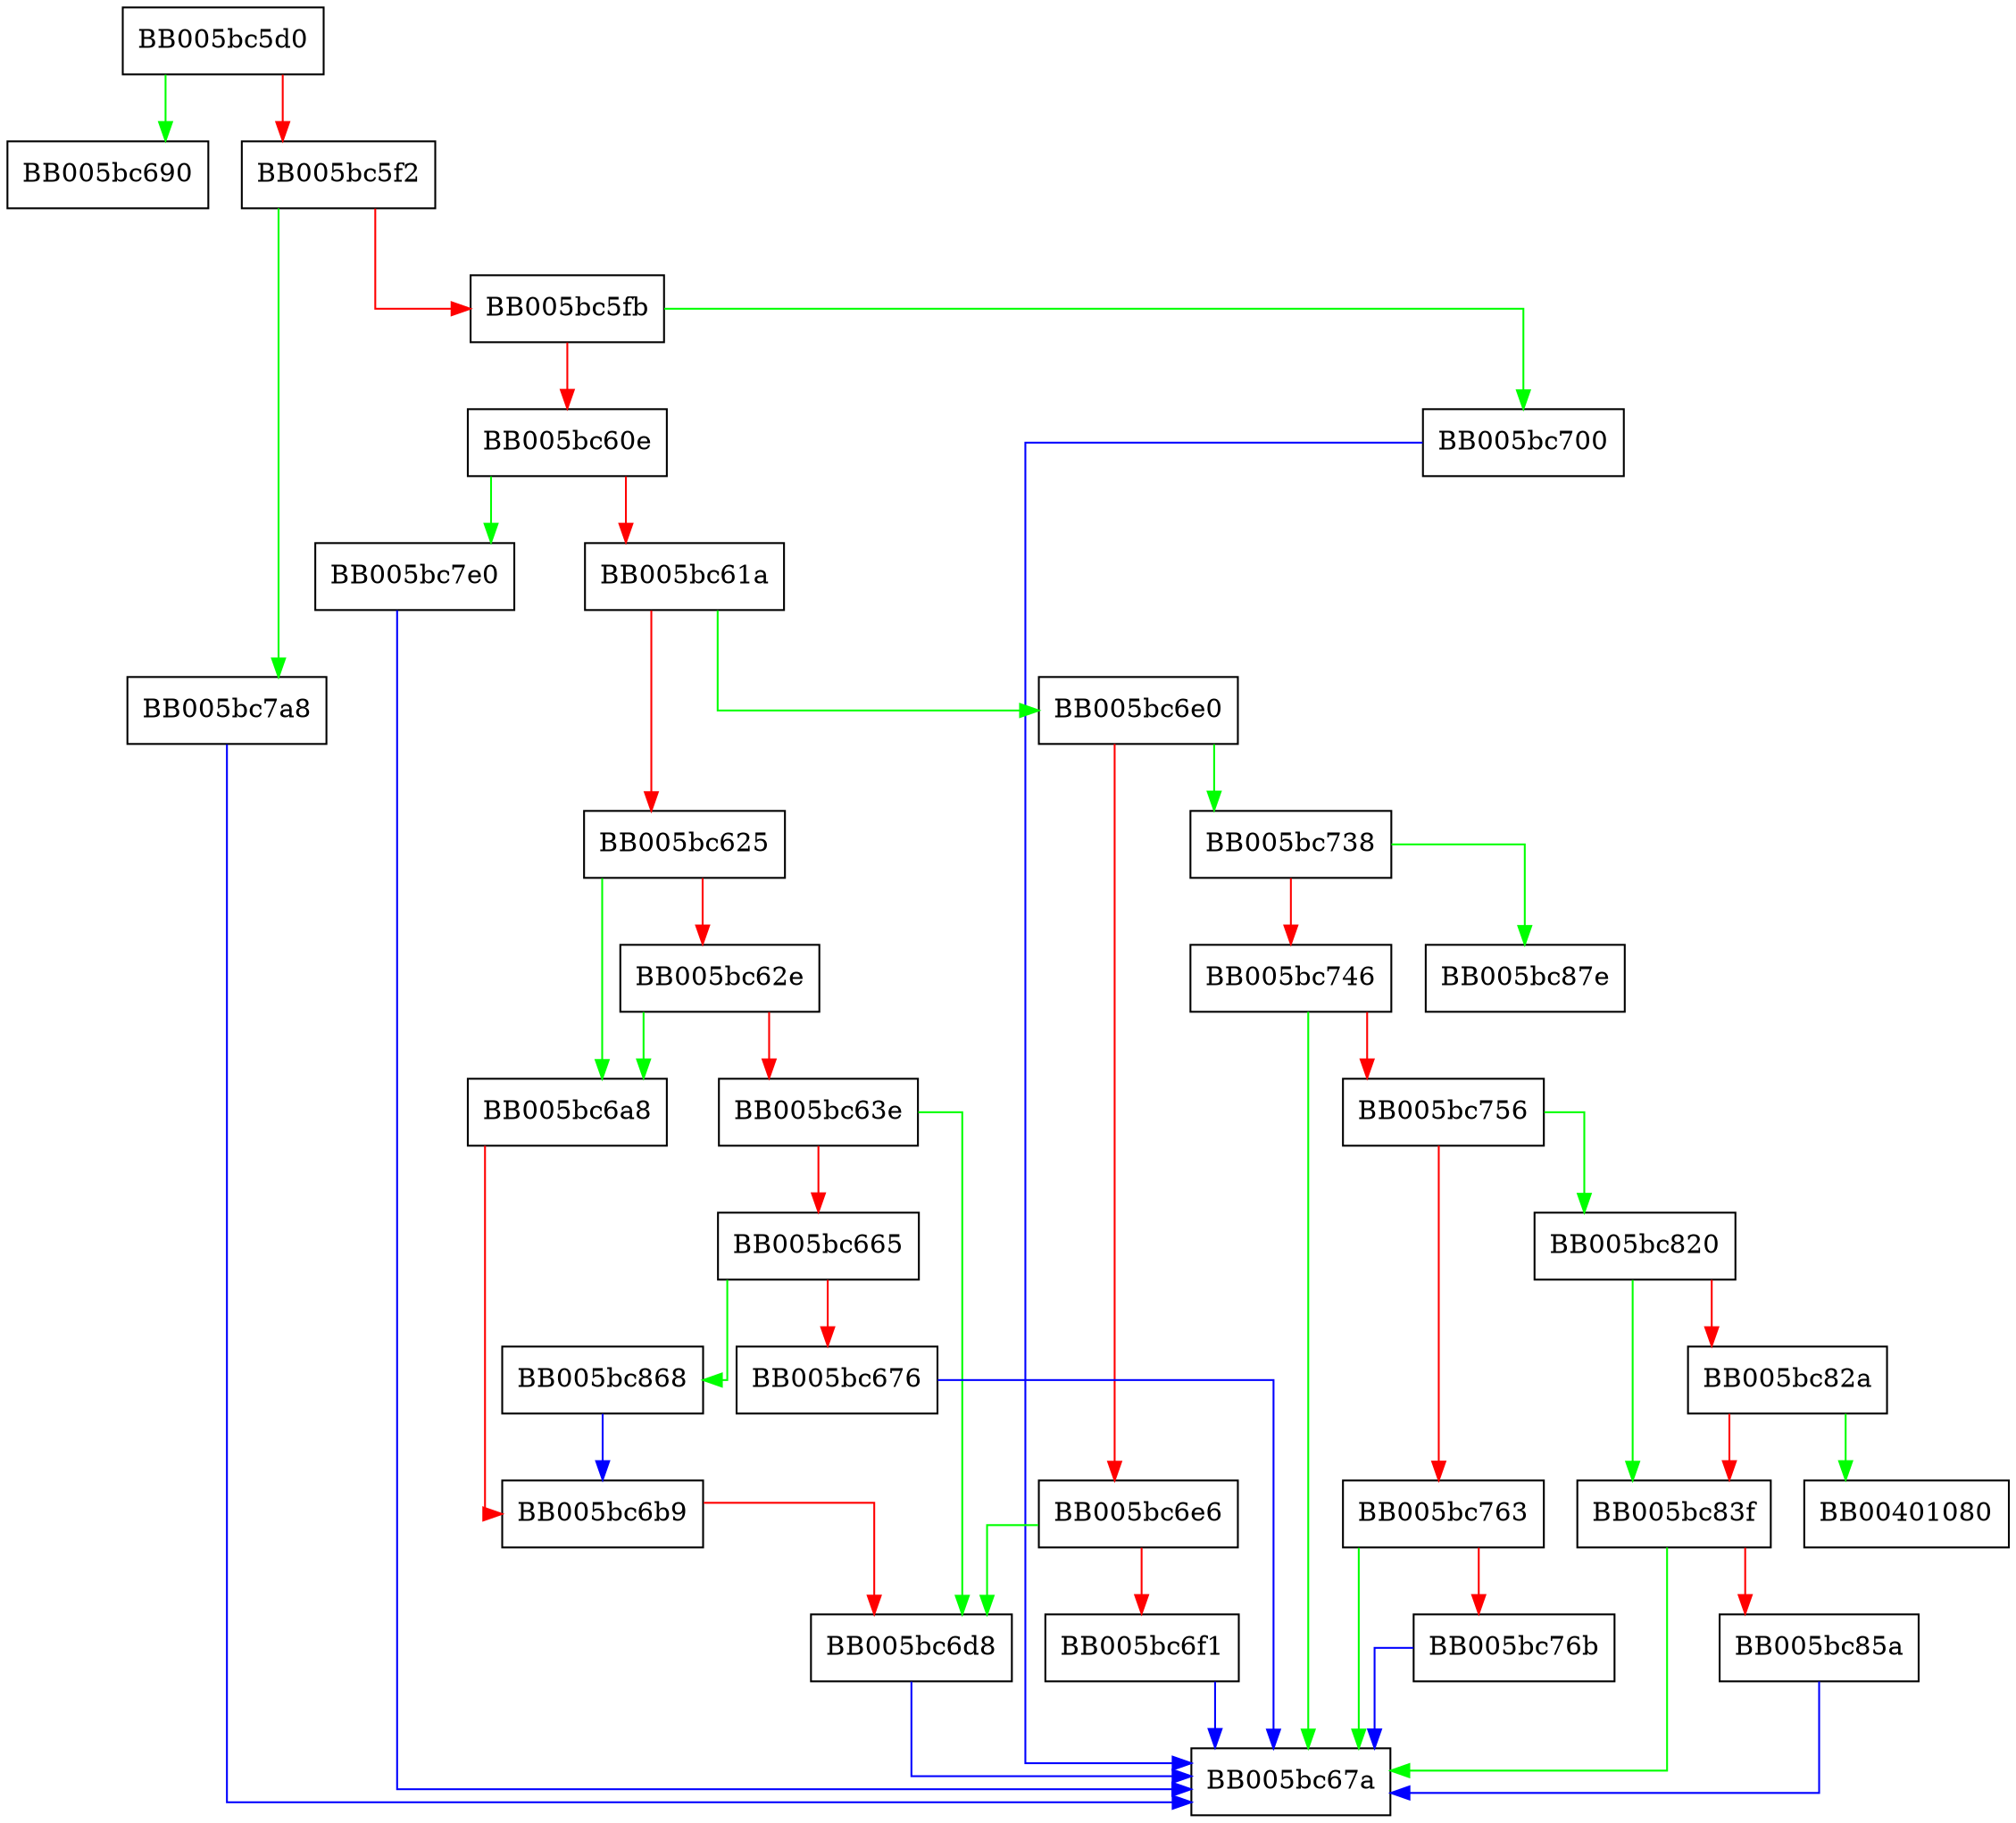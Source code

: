 digraph EVP_CipherFinal {
  node [shape="box"];
  graph [splines=ortho];
  BB005bc5d0 -> BB005bc690 [color="green"];
  BB005bc5d0 -> BB005bc5f2 [color="red"];
  BB005bc5f2 -> BB005bc7a8 [color="green"];
  BB005bc5f2 -> BB005bc5fb [color="red"];
  BB005bc5fb -> BB005bc700 [color="green"];
  BB005bc5fb -> BB005bc60e [color="red"];
  BB005bc60e -> BB005bc7e0 [color="green"];
  BB005bc60e -> BB005bc61a [color="red"];
  BB005bc61a -> BB005bc6e0 [color="green"];
  BB005bc61a -> BB005bc625 [color="red"];
  BB005bc625 -> BB005bc6a8 [color="green"];
  BB005bc625 -> BB005bc62e [color="red"];
  BB005bc62e -> BB005bc6a8 [color="green"];
  BB005bc62e -> BB005bc63e [color="red"];
  BB005bc63e -> BB005bc6d8 [color="green"];
  BB005bc63e -> BB005bc665 [color="red"];
  BB005bc665 -> BB005bc868 [color="green"];
  BB005bc665 -> BB005bc676 [color="red"];
  BB005bc676 -> BB005bc67a [color="blue"];
  BB005bc6a8 -> BB005bc6b9 [color="red"];
  BB005bc6b9 -> BB005bc6d8 [color="red"];
  BB005bc6d8 -> BB005bc67a [color="blue"];
  BB005bc6e0 -> BB005bc738 [color="green"];
  BB005bc6e0 -> BB005bc6e6 [color="red"];
  BB005bc6e6 -> BB005bc6d8 [color="green"];
  BB005bc6e6 -> BB005bc6f1 [color="red"];
  BB005bc6f1 -> BB005bc67a [color="blue"];
  BB005bc700 -> BB005bc67a [color="blue"];
  BB005bc738 -> BB005bc87e [color="green"];
  BB005bc738 -> BB005bc746 [color="red"];
  BB005bc746 -> BB005bc67a [color="green"];
  BB005bc746 -> BB005bc756 [color="red"];
  BB005bc756 -> BB005bc820 [color="green"];
  BB005bc756 -> BB005bc763 [color="red"];
  BB005bc763 -> BB005bc67a [color="green"];
  BB005bc763 -> BB005bc76b [color="red"];
  BB005bc76b -> BB005bc67a [color="blue"];
  BB005bc7a8 -> BB005bc67a [color="blue"];
  BB005bc7e0 -> BB005bc67a [color="blue"];
  BB005bc820 -> BB005bc83f [color="green"];
  BB005bc820 -> BB005bc82a [color="red"];
  BB005bc82a -> BB00401080 [color="green"];
  BB005bc82a -> BB005bc83f [color="red"];
  BB005bc83f -> BB005bc67a [color="green"];
  BB005bc83f -> BB005bc85a [color="red"];
  BB005bc85a -> BB005bc67a [color="blue"];
  BB005bc868 -> BB005bc6b9 [color="blue"];
}